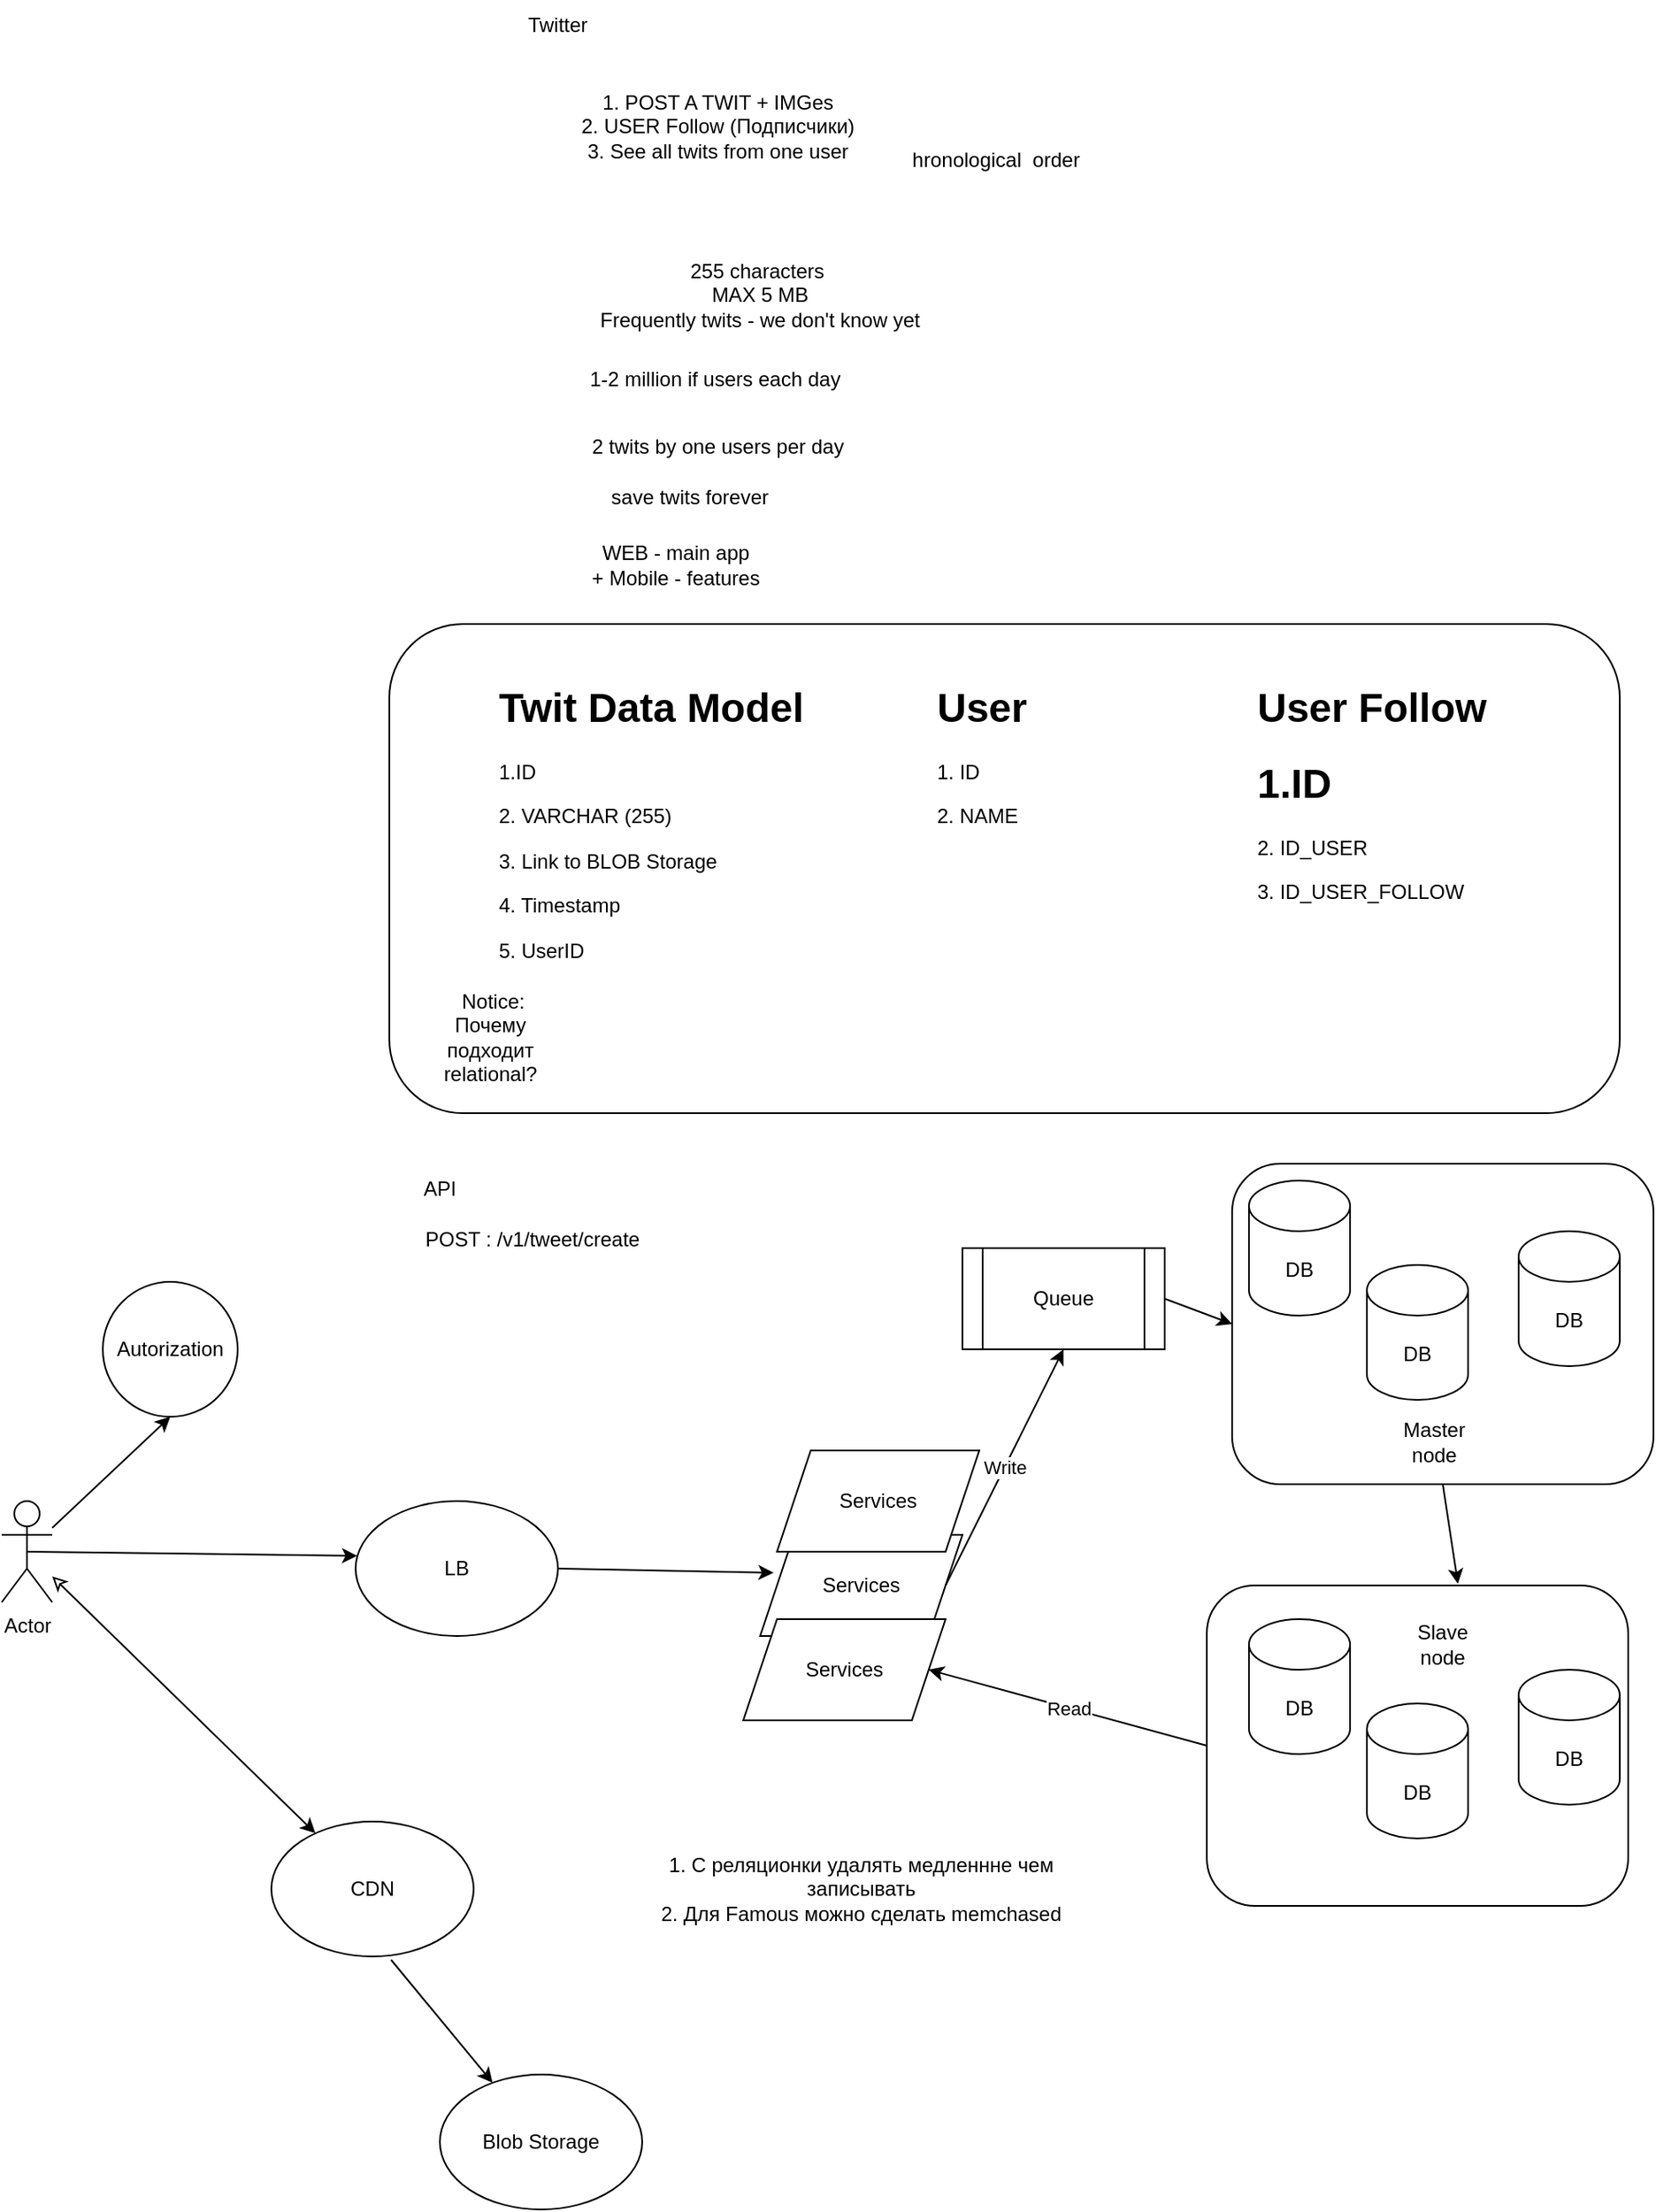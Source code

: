 <mxfile version="18.0.3" type="github">
  <diagram id="Yw7yV6YbCKJ2_Vn1WzEN" name="Page-1">
    <mxGraphModel dx="2125" dy="756" grid="1" gridSize="10" guides="1" tooltips="1" connect="1" arrows="1" fold="1" page="1" pageScale="1" pageWidth="827" pageHeight="1169" math="0" shadow="0">
      <root>
        <mxCell id="0" />
        <mxCell id="1" parent="0" />
        <mxCell id="PycnRzUV5vYUdYo8qDDB-30" value="" style="rounded=1;whiteSpace=wrap;html=1;" vertex="1" parent="1">
          <mxGeometry x="455" y="990" width="250" height="190" as="geometry" />
        </mxCell>
        <mxCell id="PycnRzUV5vYUdYo8qDDB-28" value="" style="rounded=1;whiteSpace=wrap;html=1;" vertex="1" parent="1">
          <mxGeometry x="470" y="740" width="250" height="190" as="geometry" />
        </mxCell>
        <mxCell id="PycnRzUV5vYUdYo8qDDB-14" value="" style="rounded=1;whiteSpace=wrap;html=1;" vertex="1" parent="1">
          <mxGeometry x="-30" y="420" width="730" height="290" as="geometry" />
        </mxCell>
        <mxCell id="PycnRzUV5vYUdYo8qDDB-1" value="Twitter" style="text;html=1;strokeColor=none;fillColor=none;align=center;verticalAlign=middle;whiteSpace=wrap;rounded=0;" vertex="1" parent="1">
          <mxGeometry x="40" y="50" width="60" height="30" as="geometry" />
        </mxCell>
        <mxCell id="PycnRzUV5vYUdYo8qDDB-2" value="1. POST A TWIT + IMGes&lt;br&gt;2. USER Follow (Подписчики)&lt;br&gt;3. See all twits from one user" style="text;html=1;strokeColor=none;fillColor=none;align=center;verticalAlign=middle;whiteSpace=wrap;rounded=0;" vertex="1" parent="1">
          <mxGeometry x="60" y="90" width="210" height="70" as="geometry" />
        </mxCell>
        <mxCell id="PycnRzUV5vYUdYo8qDDB-3" value="255 characters&amp;nbsp;&lt;br&gt;MAX 5 MB&lt;br&gt;Frequently twits - we don&#39;t know yet" style="text;html=1;strokeColor=none;fillColor=none;align=center;verticalAlign=middle;whiteSpace=wrap;rounded=0;" vertex="1" parent="1">
          <mxGeometry x="90" y="200" width="200" height="50" as="geometry" />
        </mxCell>
        <mxCell id="PycnRzUV5vYUdYo8qDDB-4" value="1-2 million if users each day&amp;nbsp;" style="text;html=1;strokeColor=none;fillColor=none;align=center;verticalAlign=middle;whiteSpace=wrap;rounded=0;" vertex="1" parent="1">
          <mxGeometry x="85" y="260" width="160" height="30" as="geometry" />
        </mxCell>
        <mxCell id="PycnRzUV5vYUdYo8qDDB-5" value="2 twits by one users per day" style="text;html=1;strokeColor=none;fillColor=none;align=center;verticalAlign=middle;whiteSpace=wrap;rounded=0;" vertex="1" parent="1">
          <mxGeometry x="85" y="300" width="160" height="30" as="geometry" />
        </mxCell>
        <mxCell id="PycnRzUV5vYUdYo8qDDB-6" value="save twits forever&amp;nbsp;" style="text;html=1;strokeColor=none;fillColor=none;align=center;verticalAlign=middle;whiteSpace=wrap;rounded=0;" vertex="1" parent="1">
          <mxGeometry x="70" y="330" width="160" height="30" as="geometry" />
        </mxCell>
        <mxCell id="PycnRzUV5vYUdYo8qDDB-7" value="WEB - main app&lt;br&gt;+ Mobile - features" style="text;html=1;strokeColor=none;fillColor=none;align=center;verticalAlign=middle;whiteSpace=wrap;rounded=0;" vertex="1" parent="1">
          <mxGeometry x="60" y="370" width="160" height="30" as="geometry" />
        </mxCell>
        <mxCell id="PycnRzUV5vYUdYo8qDDB-8" value="hronological&amp;nbsp; order" style="text;html=1;strokeColor=none;fillColor=none;align=center;verticalAlign=middle;whiteSpace=wrap;rounded=0;" vertex="1" parent="1">
          <mxGeometry x="270" y="130" width="120" height="30" as="geometry" />
        </mxCell>
        <mxCell id="PycnRzUV5vYUdYo8qDDB-9" value="&lt;h1&gt;Twit Data Model&lt;/h1&gt;&lt;p&gt;1.ID&lt;/p&gt;&lt;p&gt;2. VARCHAR (255)&lt;/p&gt;&lt;p&gt;3. Link to BLOB Storage&lt;/p&gt;&lt;p&gt;4. Timestamp&lt;/p&gt;&lt;p&gt;5. UserID&lt;/p&gt;" style="text;html=1;strokeColor=none;fillColor=none;spacing=5;spacingTop=-20;whiteSpace=wrap;overflow=hidden;rounded=0;" vertex="1" parent="1">
          <mxGeometry x="30" y="450" width="190" height="220" as="geometry" />
        </mxCell>
        <mxCell id="PycnRzUV5vYUdYo8qDDB-10" value="&amp;nbsp;Notice: Почему подходит relational?" style="text;html=1;strokeColor=none;fillColor=none;align=center;verticalAlign=middle;whiteSpace=wrap;rounded=0;" vertex="1" parent="1">
          <mxGeometry y="650" width="60" height="30" as="geometry" />
        </mxCell>
        <mxCell id="PycnRzUV5vYUdYo8qDDB-12" value="&lt;h1&gt;User&lt;/h1&gt;&lt;p&gt;1. ID&lt;/p&gt;&lt;p&gt;2. NAME&lt;/p&gt;&lt;p&gt;&lt;br&gt;&lt;/p&gt;" style="text;html=1;strokeColor=none;fillColor=none;spacing=5;spacingTop=-20;whiteSpace=wrap;overflow=hidden;rounded=0;" vertex="1" parent="1">
          <mxGeometry x="290" y="450" width="190" height="110" as="geometry" />
        </mxCell>
        <mxCell id="PycnRzUV5vYUdYo8qDDB-13" value="&lt;h1&gt;User Follow&lt;/h1&gt;&lt;h1&gt;1.ID&lt;/h1&gt;&lt;p&gt;2. ID_USER&lt;/p&gt;&lt;p&gt;3. ID_USER_FOLLOW&lt;/p&gt;&lt;p&gt;&lt;br&gt;&lt;/p&gt;" style="text;html=1;strokeColor=none;fillColor=none;spacing=5;spacingTop=-20;whiteSpace=wrap;overflow=hidden;rounded=0;" vertex="1" parent="1">
          <mxGeometry x="480" y="450" width="190" height="170" as="geometry" />
        </mxCell>
        <mxCell id="PycnRzUV5vYUdYo8qDDB-15" value="API" style="text;html=1;strokeColor=none;fillColor=none;align=center;verticalAlign=middle;whiteSpace=wrap;rounded=0;" vertex="1" parent="1">
          <mxGeometry x="-30" y="740" width="60" height="30" as="geometry" />
        </mxCell>
        <mxCell id="PycnRzUV5vYUdYo8qDDB-16" value="POST : /v1/tweet/create" style="text;html=1;strokeColor=none;fillColor=none;align=center;verticalAlign=middle;whiteSpace=wrap;rounded=0;" vertex="1" parent="1">
          <mxGeometry x="-60" y="770" width="230" height="30" as="geometry" />
        </mxCell>
        <mxCell id="PycnRzUV5vYUdYo8qDDB-18" value="Actor" style="shape=umlActor;verticalLabelPosition=bottom;verticalAlign=top;html=1;outlineConnect=0;" vertex="1" parent="1">
          <mxGeometry x="-260" y="940" width="30" height="60" as="geometry" />
        </mxCell>
        <mxCell id="PycnRzUV5vYUdYo8qDDB-19" value="LB" style="ellipse;whiteSpace=wrap;html=1;" vertex="1" parent="1">
          <mxGeometry x="-50" y="940" width="120" height="80" as="geometry" />
        </mxCell>
        <mxCell id="PycnRzUV5vYUdYo8qDDB-20" value="" style="endArrow=classic;html=1;rounded=0;exitX=0.5;exitY=0.5;exitDx=0;exitDy=0;exitPerimeter=0;entryX=0.008;entryY=0.406;entryDx=0;entryDy=0;entryPerimeter=0;" edge="1" parent="1" source="PycnRzUV5vYUdYo8qDDB-18" target="PycnRzUV5vYUdYo8qDDB-19">
          <mxGeometry width="50" height="50" relative="1" as="geometry">
            <mxPoint x="-190" y="1120" as="sourcePoint" />
            <mxPoint x="-140" y="1070" as="targetPoint" />
          </mxGeometry>
        </mxCell>
        <mxCell id="PycnRzUV5vYUdYo8qDDB-21" value="Services" style="shape=parallelogram;perimeter=parallelogramPerimeter;whiteSpace=wrap;html=1;fixedSize=1;" vertex="1" parent="1">
          <mxGeometry x="190" y="960" width="120" height="60" as="geometry" />
        </mxCell>
        <mxCell id="PycnRzUV5vYUdYo8qDDB-22" value="Services" style="shape=parallelogram;perimeter=parallelogramPerimeter;whiteSpace=wrap;html=1;fixedSize=1;" vertex="1" parent="1">
          <mxGeometry x="180" y="1010" width="120" height="60" as="geometry" />
        </mxCell>
        <mxCell id="PycnRzUV5vYUdYo8qDDB-23" value="Services" style="shape=parallelogram;perimeter=parallelogramPerimeter;whiteSpace=wrap;html=1;fixedSize=1;" vertex="1" parent="1">
          <mxGeometry x="200" y="910" width="120" height="60" as="geometry" />
        </mxCell>
        <mxCell id="PycnRzUV5vYUdYo8qDDB-24" value="" style="endArrow=classic;html=1;rounded=0;entryX=0.067;entryY=0.375;entryDx=0;entryDy=0;entryPerimeter=0;exitX=1;exitY=0.5;exitDx=0;exitDy=0;" edge="1" parent="1" source="PycnRzUV5vYUdYo8qDDB-19" target="PycnRzUV5vYUdYo8qDDB-21">
          <mxGeometry width="50" height="50" relative="1" as="geometry">
            <mxPoint x="-80" y="1130" as="sourcePoint" />
            <mxPoint x="-30" y="1080" as="targetPoint" />
          </mxGeometry>
        </mxCell>
        <mxCell id="PycnRzUV5vYUdYo8qDDB-25" value="DB" style="shape=cylinder3;whiteSpace=wrap;html=1;boundedLbl=1;backgroundOutline=1;size=15;" vertex="1" parent="1">
          <mxGeometry x="480" y="750" width="60" height="80" as="geometry" />
        </mxCell>
        <mxCell id="PycnRzUV5vYUdYo8qDDB-26" value="DB" style="shape=cylinder3;whiteSpace=wrap;html=1;boundedLbl=1;backgroundOutline=1;size=15;" vertex="1" parent="1">
          <mxGeometry x="550" y="800" width="60" height="80" as="geometry" />
        </mxCell>
        <mxCell id="PycnRzUV5vYUdYo8qDDB-27" value="DB" style="shape=cylinder3;whiteSpace=wrap;html=1;boundedLbl=1;backgroundOutline=1;size=15;" vertex="1" parent="1">
          <mxGeometry x="640" y="780" width="60" height="80" as="geometry" />
        </mxCell>
        <mxCell id="PycnRzUV5vYUdYo8qDDB-29" value="Master node" style="text;html=1;strokeColor=none;fillColor=none;align=center;verticalAlign=middle;whiteSpace=wrap;rounded=0;" vertex="1" parent="1">
          <mxGeometry x="560" y="890" width="60" height="30" as="geometry" />
        </mxCell>
        <mxCell id="PycnRzUV5vYUdYo8qDDB-31" value="" style="endArrow=classic;html=1;rounded=0;exitX=0.5;exitY=1;exitDx=0;exitDy=0;entryX=0.596;entryY=-0.005;entryDx=0;entryDy=0;entryPerimeter=0;" edge="1" parent="1" source="PycnRzUV5vYUdYo8qDDB-28" target="PycnRzUV5vYUdYo8qDDB-30">
          <mxGeometry width="50" height="50" relative="1" as="geometry">
            <mxPoint x="470" y="1010" as="sourcePoint" />
            <mxPoint x="520" y="960" as="targetPoint" />
          </mxGeometry>
        </mxCell>
        <mxCell id="PycnRzUV5vYUdYo8qDDB-32" value="DB" style="shape=cylinder3;whiteSpace=wrap;html=1;boundedLbl=1;backgroundOutline=1;size=15;" vertex="1" parent="1">
          <mxGeometry x="480" y="1010" width="60" height="80" as="geometry" />
        </mxCell>
        <mxCell id="PycnRzUV5vYUdYo8qDDB-33" value="DB" style="shape=cylinder3;whiteSpace=wrap;html=1;boundedLbl=1;backgroundOutline=1;size=15;" vertex="1" parent="1">
          <mxGeometry x="550" y="1060" width="60" height="80" as="geometry" />
        </mxCell>
        <mxCell id="PycnRzUV5vYUdYo8qDDB-34" value="DB" style="shape=cylinder3;whiteSpace=wrap;html=1;boundedLbl=1;backgroundOutline=1;size=15;" vertex="1" parent="1">
          <mxGeometry x="640" y="1040" width="60" height="80" as="geometry" />
        </mxCell>
        <mxCell id="PycnRzUV5vYUdYo8qDDB-35" value="Slave node" style="text;html=1;strokeColor=none;fillColor=none;align=center;verticalAlign=middle;whiteSpace=wrap;rounded=0;" vertex="1" parent="1">
          <mxGeometry x="565" y="1010" width="60" height="30" as="geometry" />
        </mxCell>
        <mxCell id="PycnRzUV5vYUdYo8qDDB-37" value="Write" style="endArrow=classic;html=1;rounded=0;exitX=1;exitY=0.5;exitDx=0;exitDy=0;entryX=0.5;entryY=1;entryDx=0;entryDy=0;" edge="1" parent="1" source="PycnRzUV5vYUdYo8qDDB-21" target="PycnRzUV5vYUdYo8qDDB-47">
          <mxGeometry width="50" height="50" relative="1" as="geometry">
            <mxPoint x="390" y="1000" as="sourcePoint" />
            <mxPoint x="440" y="950" as="targetPoint" />
          </mxGeometry>
        </mxCell>
        <mxCell id="PycnRzUV5vYUdYo8qDDB-38" value="Read" style="endArrow=classic;html=1;rounded=0;exitX=0;exitY=0.5;exitDx=0;exitDy=0;entryX=1;entryY=0.5;entryDx=0;entryDy=0;" edge="1" parent="1" source="PycnRzUV5vYUdYo8qDDB-30" target="PycnRzUV5vYUdYo8qDDB-22">
          <mxGeometry width="50" height="50" relative="1" as="geometry">
            <mxPoint x="390" y="1000" as="sourcePoint" />
            <mxPoint x="440" y="950" as="targetPoint" />
          </mxGeometry>
        </mxCell>
        <mxCell id="PycnRzUV5vYUdYo8qDDB-39" value="Blob Storage" style="ellipse;whiteSpace=wrap;html=1;" vertex="1" parent="1">
          <mxGeometry y="1280" width="120" height="80" as="geometry" />
        </mxCell>
        <mxCell id="PycnRzUV5vYUdYo8qDDB-41" value="CDN" style="ellipse;whiteSpace=wrap;html=1;" vertex="1" parent="1">
          <mxGeometry x="-100" y="1130" width="120" height="80" as="geometry" />
        </mxCell>
        <mxCell id="PycnRzUV5vYUdYo8qDDB-42" value="" style="endArrow=classic;html=1;rounded=0;startArrow=classic;startFill=0;" edge="1" parent="1" source="PycnRzUV5vYUdYo8qDDB-18" target="PycnRzUV5vYUdYo8qDDB-41">
          <mxGeometry width="50" height="50" relative="1" as="geometry">
            <mxPoint x="240" y="1090" as="sourcePoint" />
            <mxPoint x="290" y="1040" as="targetPoint" />
          </mxGeometry>
        </mxCell>
        <mxCell id="PycnRzUV5vYUdYo8qDDB-43" value="" style="endArrow=classic;html=1;rounded=0;exitX=0.592;exitY=1.025;exitDx=0;exitDy=0;exitPerimeter=0;" edge="1" parent="1" source="PycnRzUV5vYUdYo8qDDB-41" target="PycnRzUV5vYUdYo8qDDB-39">
          <mxGeometry width="50" height="50" relative="1" as="geometry">
            <mxPoint x="240" y="1090" as="sourcePoint" />
            <mxPoint x="290" y="1040" as="targetPoint" />
          </mxGeometry>
        </mxCell>
        <mxCell id="PycnRzUV5vYUdYo8qDDB-47" value="Queue" style="shape=process;whiteSpace=wrap;html=1;backgroundOutline=1;" vertex="1" parent="1">
          <mxGeometry x="310" y="790" width="120" height="60" as="geometry" />
        </mxCell>
        <mxCell id="PycnRzUV5vYUdYo8qDDB-48" value="" style="endArrow=classic;html=1;rounded=0;entryX=0;entryY=0.5;entryDx=0;entryDy=0;exitX=1;exitY=0.5;exitDx=0;exitDy=0;" edge="1" parent="1" source="PycnRzUV5vYUdYo8qDDB-47" target="PycnRzUV5vYUdYo8qDDB-28">
          <mxGeometry width="50" height="50" relative="1" as="geometry">
            <mxPoint x="270" y="1000" as="sourcePoint" />
            <mxPoint x="320" y="950" as="targetPoint" />
          </mxGeometry>
        </mxCell>
        <mxCell id="PycnRzUV5vYUdYo8qDDB-53" value="Autorization" style="ellipse;whiteSpace=wrap;html=1;aspect=fixed;" vertex="1" parent="1">
          <mxGeometry x="-200" y="810" width="80" height="80" as="geometry" />
        </mxCell>
        <mxCell id="PycnRzUV5vYUdYo8qDDB-57" value="" style="endArrow=classic;html=1;rounded=0;entryX=0.5;entryY=1;entryDx=0;entryDy=0;" edge="1" parent="1" source="PycnRzUV5vYUdYo8qDDB-18" target="PycnRzUV5vYUdYo8qDDB-53">
          <mxGeometry width="50" height="50" relative="1" as="geometry">
            <mxPoint x="210" y="1050" as="sourcePoint" />
            <mxPoint x="260" y="1000" as="targetPoint" />
          </mxGeometry>
        </mxCell>
        <mxCell id="PycnRzUV5vYUdYo8qDDB-58" value="1. С реляционки удалять медленнне чем записывать&lt;br&gt;2. Для Famous можно сделать memchased" style="text;html=1;strokeColor=none;fillColor=none;align=center;verticalAlign=middle;whiteSpace=wrap;rounded=0;" vertex="1" parent="1">
          <mxGeometry x="110" y="1155" width="280" height="30" as="geometry" />
        </mxCell>
      </root>
    </mxGraphModel>
  </diagram>
</mxfile>
